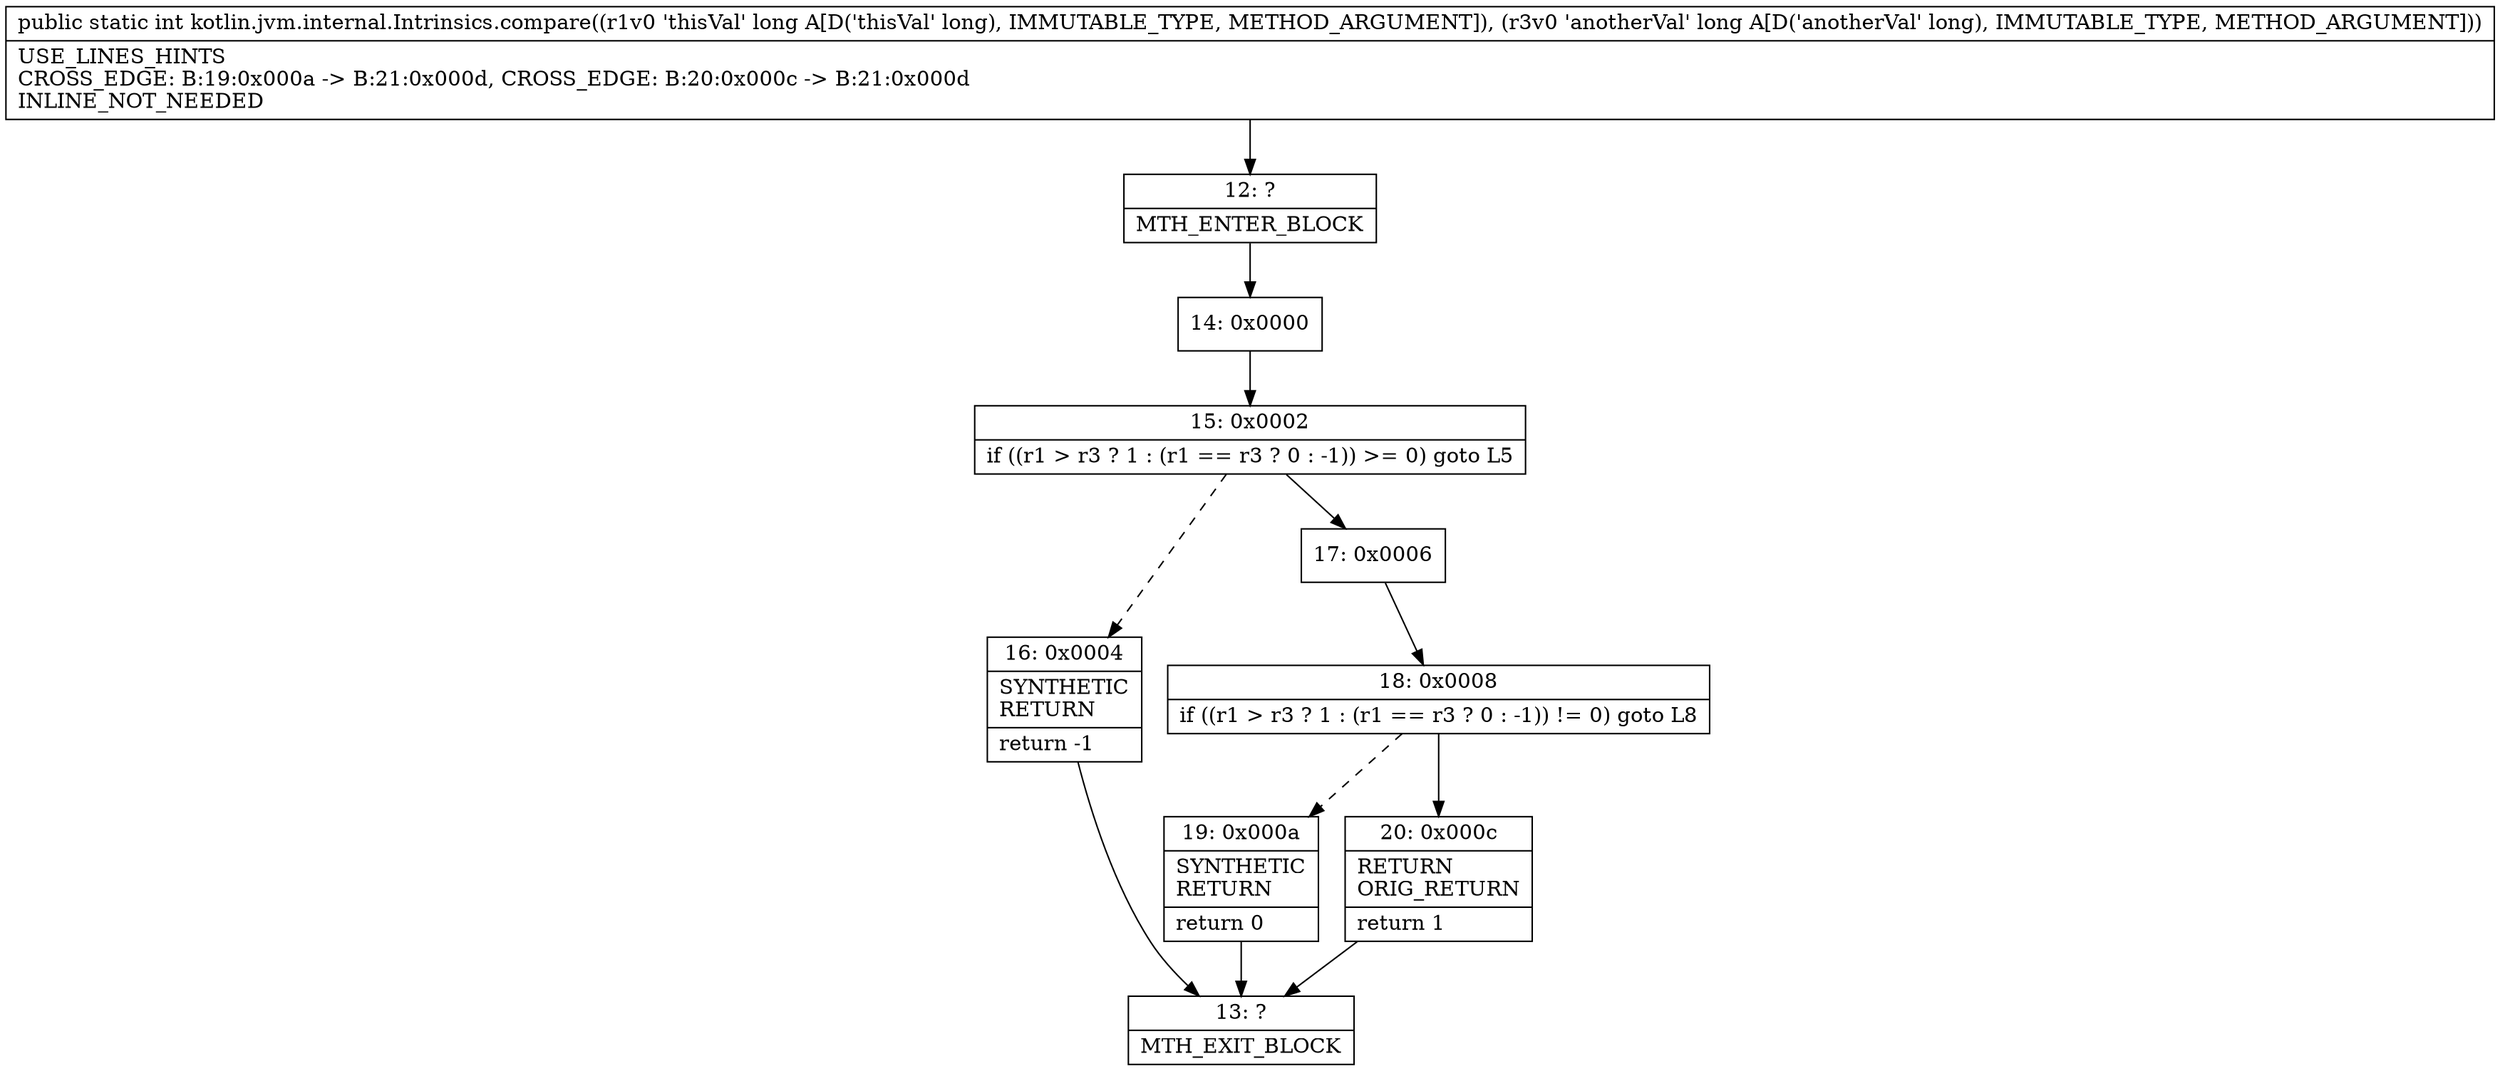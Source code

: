 digraph "CFG forkotlin.jvm.internal.Intrinsics.compare(JJ)I" {
Node_12 [shape=record,label="{12\:\ ?|MTH_ENTER_BLOCK\l}"];
Node_14 [shape=record,label="{14\:\ 0x0000}"];
Node_15 [shape=record,label="{15\:\ 0x0002|if ((r1 \> r3 ? 1 : (r1 == r3 ? 0 : \-1)) \>= 0) goto L5\l}"];
Node_16 [shape=record,label="{16\:\ 0x0004|SYNTHETIC\lRETURN\l|return \-1\l}"];
Node_13 [shape=record,label="{13\:\ ?|MTH_EXIT_BLOCK\l}"];
Node_17 [shape=record,label="{17\:\ 0x0006}"];
Node_18 [shape=record,label="{18\:\ 0x0008|if ((r1 \> r3 ? 1 : (r1 == r3 ? 0 : \-1)) != 0) goto L8\l}"];
Node_19 [shape=record,label="{19\:\ 0x000a|SYNTHETIC\lRETURN\l|return 0\l}"];
Node_20 [shape=record,label="{20\:\ 0x000c|RETURN\lORIG_RETURN\l|return 1\l}"];
MethodNode[shape=record,label="{public static int kotlin.jvm.internal.Intrinsics.compare((r1v0 'thisVal' long A[D('thisVal' long), IMMUTABLE_TYPE, METHOD_ARGUMENT]), (r3v0 'anotherVal' long A[D('anotherVal' long), IMMUTABLE_TYPE, METHOD_ARGUMENT]))  | USE_LINES_HINTS\lCROSS_EDGE: B:19:0x000a \-\> B:21:0x000d, CROSS_EDGE: B:20:0x000c \-\> B:21:0x000d\lINLINE_NOT_NEEDED\l}"];
MethodNode -> Node_12;Node_12 -> Node_14;
Node_14 -> Node_15;
Node_15 -> Node_16[style=dashed];
Node_15 -> Node_17;
Node_16 -> Node_13;
Node_17 -> Node_18;
Node_18 -> Node_19[style=dashed];
Node_18 -> Node_20;
Node_19 -> Node_13;
Node_20 -> Node_13;
}

